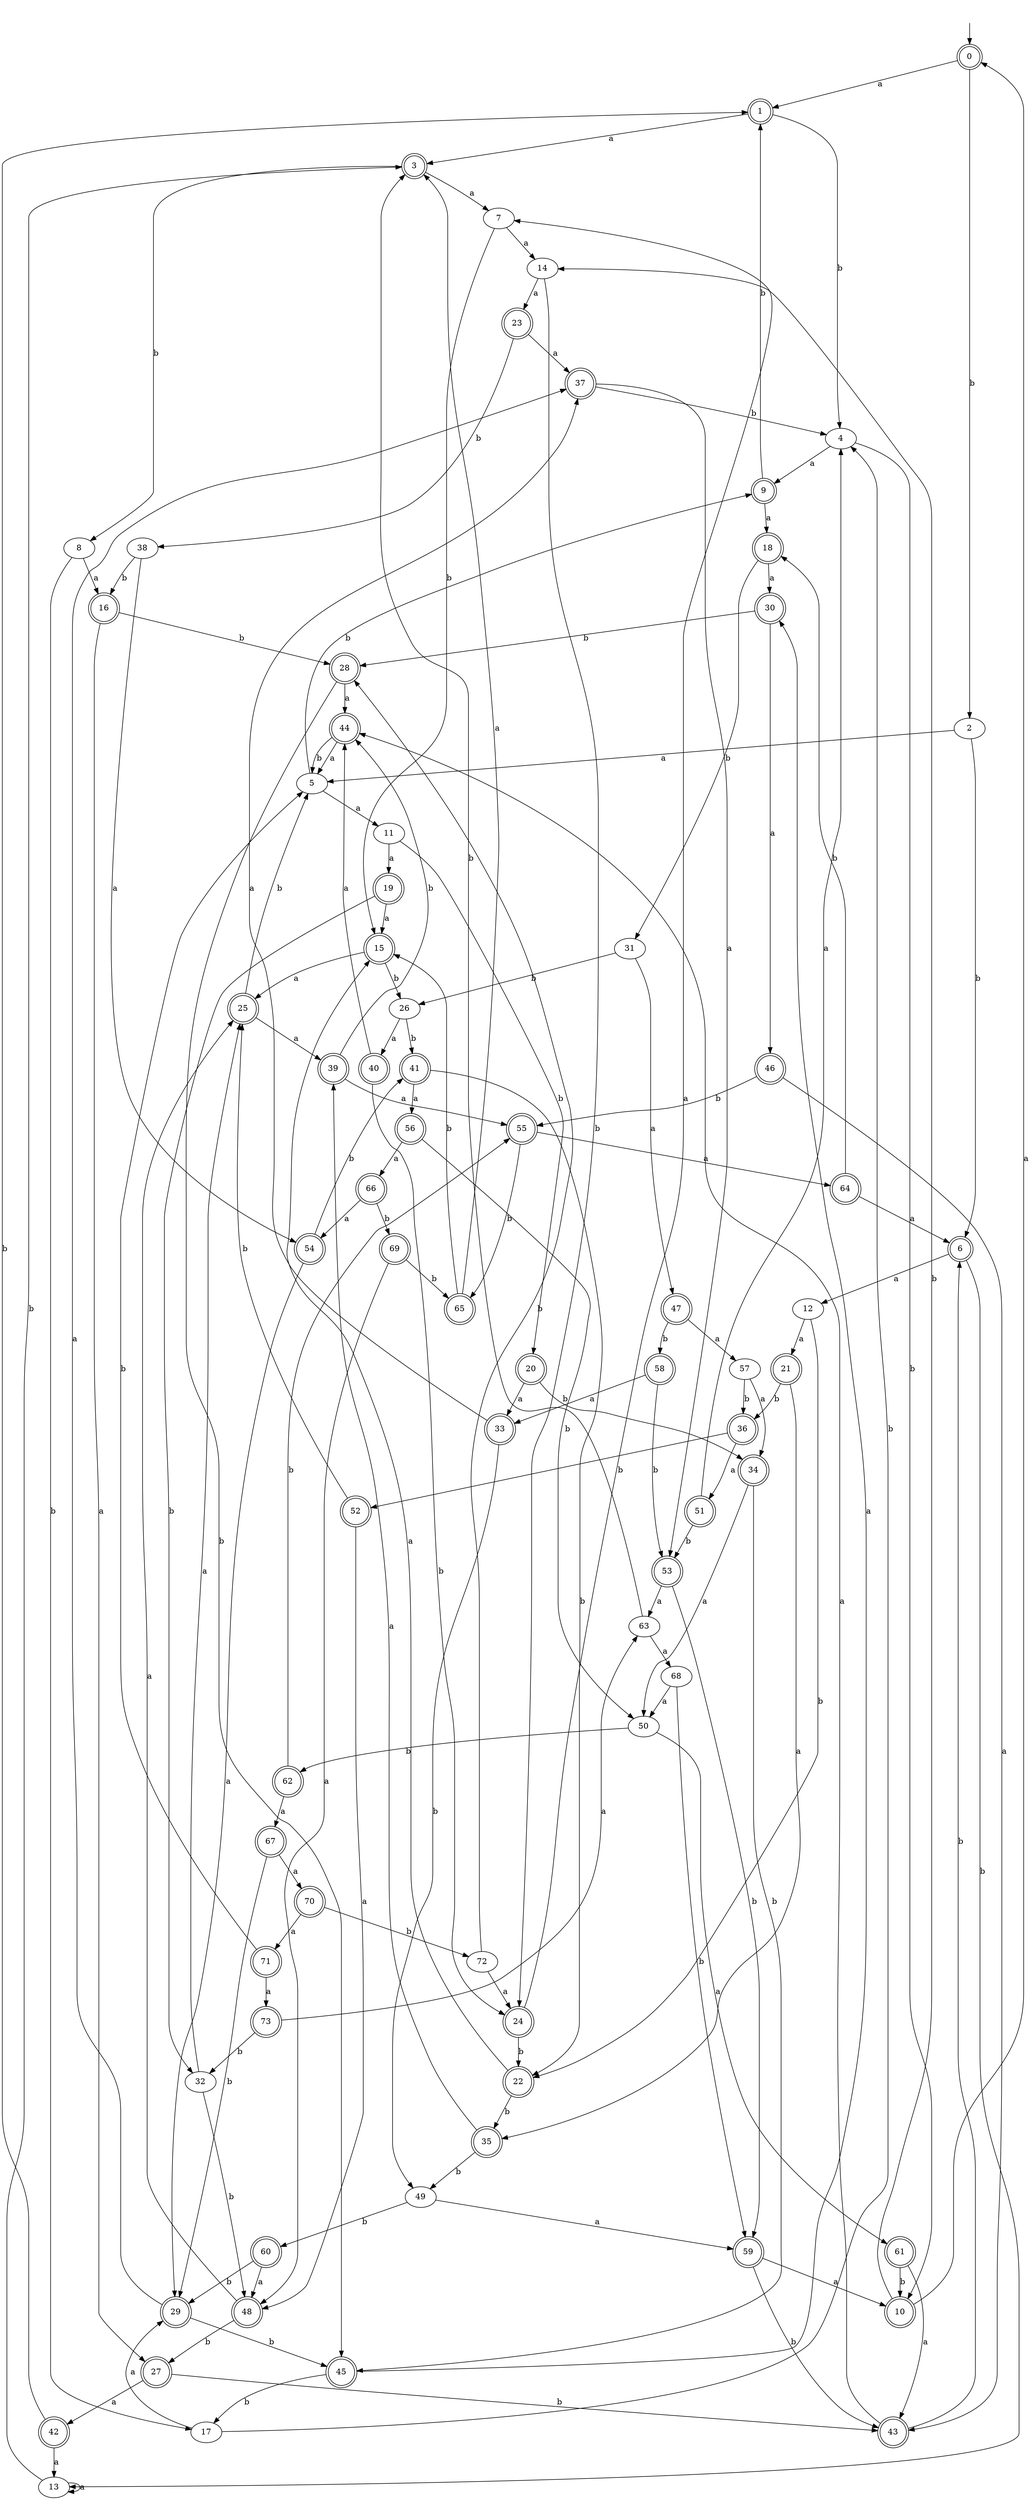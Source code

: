 digraph RandomDFA {
  __start0 [label="", shape=none];
  __start0 -> 0 [label=""];
  0 [shape=circle] [shape=doublecircle]
  0 -> 1 [label="a"]
  0 -> 2 [label="b"]
  1 [shape=doublecircle]
  1 -> 3 [label="a"]
  1 -> 4 [label="b"]
  2
  2 -> 5 [label="a"]
  2 -> 6 [label="b"]
  3 [shape=doublecircle]
  3 -> 7 [label="a"]
  3 -> 8 [label="b"]
  4
  4 -> 9 [label="a"]
  4 -> 10 [label="b"]
  5
  5 -> 11 [label="a"]
  5 -> 9 [label="b"]
  6 [shape=doublecircle]
  6 -> 12 [label="a"]
  6 -> 13 [label="b"]
  7
  7 -> 14 [label="a"]
  7 -> 15 [label="b"]
  8
  8 -> 16 [label="a"]
  8 -> 17 [label="b"]
  9 [shape=doublecircle]
  9 -> 18 [label="a"]
  9 -> 1 [label="b"]
  10 [shape=doublecircle]
  10 -> 0 [label="a"]
  10 -> 14 [label="b"]
  11
  11 -> 19 [label="a"]
  11 -> 20 [label="b"]
  12
  12 -> 21 [label="a"]
  12 -> 22 [label="b"]
  13
  13 -> 13 [label="a"]
  13 -> 3 [label="b"]
  14
  14 -> 23 [label="a"]
  14 -> 24 [label="b"]
  15 [shape=doublecircle]
  15 -> 25 [label="a"]
  15 -> 26 [label="b"]
  16 [shape=doublecircle]
  16 -> 27 [label="a"]
  16 -> 28 [label="b"]
  17
  17 -> 29 [label="a"]
  17 -> 4 [label="b"]
  18 [shape=doublecircle]
  18 -> 30 [label="a"]
  18 -> 31 [label="b"]
  19 [shape=doublecircle]
  19 -> 15 [label="a"]
  19 -> 32 [label="b"]
  20 [shape=doublecircle]
  20 -> 33 [label="a"]
  20 -> 34 [label="b"]
  21 [shape=doublecircle]
  21 -> 35 [label="a"]
  21 -> 36 [label="b"]
  22 [shape=doublecircle]
  22 -> 15 [label="a"]
  22 -> 35 [label="b"]
  23 [shape=doublecircle]
  23 -> 37 [label="a"]
  23 -> 38 [label="b"]
  24 [shape=doublecircle]
  24 -> 7 [label="a"]
  24 -> 22 [label="b"]
  25 [shape=doublecircle]
  25 -> 39 [label="a"]
  25 -> 5 [label="b"]
  26
  26 -> 40 [label="a"]
  26 -> 41 [label="b"]
  27 [shape=doublecircle]
  27 -> 42 [label="a"]
  27 -> 43 [label="b"]
  28 [shape=doublecircle]
  28 -> 44 [label="a"]
  28 -> 45 [label="b"]
  29 [shape=doublecircle]
  29 -> 37 [label="a"]
  29 -> 45 [label="b"]
  30 [shape=doublecircle]
  30 -> 46 [label="a"]
  30 -> 28 [label="b"]
  31
  31 -> 47 [label="a"]
  31 -> 26 [label="b"]
  32
  32 -> 25 [label="a"]
  32 -> 48 [label="b"]
  33 [shape=doublecircle]
  33 -> 37 [label="a"]
  33 -> 49 [label="b"]
  34 [shape=doublecircle]
  34 -> 50 [label="a"]
  34 -> 45 [label="b"]
  35 [shape=doublecircle]
  35 -> 39 [label="a"]
  35 -> 49 [label="b"]
  36 [shape=doublecircle]
  36 -> 51 [label="a"]
  36 -> 52 [label="b"]
  37 [shape=doublecircle]
  37 -> 53 [label="a"]
  37 -> 4 [label="b"]
  38
  38 -> 54 [label="a"]
  38 -> 16 [label="b"]
  39 [shape=doublecircle]
  39 -> 55 [label="a"]
  39 -> 44 [label="b"]
  40 [shape=doublecircle]
  40 -> 44 [label="a"]
  40 -> 24 [label="b"]
  41 [shape=doublecircle]
  41 -> 56 [label="a"]
  41 -> 22 [label="b"]
  42 [shape=doublecircle]
  42 -> 13 [label="a"]
  42 -> 1 [label="b"]
  43 [shape=doublecircle]
  43 -> 44 [label="a"]
  43 -> 6 [label="b"]
  44 [shape=doublecircle]
  44 -> 5 [label="a"]
  44 -> 5 [label="b"]
  45 [shape=doublecircle]
  45 -> 30 [label="a"]
  45 -> 17 [label="b"]
  46 [shape=doublecircle]
  46 -> 43 [label="a"]
  46 -> 55 [label="b"]
  47 [shape=doublecircle]
  47 -> 57 [label="a"]
  47 -> 58 [label="b"]
  48 [shape=doublecircle]
  48 -> 25 [label="a"]
  48 -> 27 [label="b"]
  49
  49 -> 59 [label="a"]
  49 -> 60 [label="b"]
  50
  50 -> 61 [label="a"]
  50 -> 62 [label="b"]
  51 [shape=doublecircle]
  51 -> 4 [label="a"]
  51 -> 53 [label="b"]
  52 [shape=doublecircle]
  52 -> 48 [label="a"]
  52 -> 25 [label="b"]
  53 [shape=doublecircle]
  53 -> 63 [label="a"]
  53 -> 59 [label="b"]
  54 [shape=doublecircle]
  54 -> 29 [label="a"]
  54 -> 41 [label="b"]
  55 [shape=doublecircle]
  55 -> 64 [label="a"]
  55 -> 65 [label="b"]
  56 [shape=doublecircle]
  56 -> 66 [label="a"]
  56 -> 50 [label="b"]
  57
  57 -> 34 [label="a"]
  57 -> 36 [label="b"]
  58 [shape=doublecircle]
  58 -> 33 [label="a"]
  58 -> 53 [label="b"]
  59 [shape=doublecircle]
  59 -> 10 [label="a"]
  59 -> 43 [label="b"]
  60 [shape=doublecircle]
  60 -> 48 [label="a"]
  60 -> 29 [label="b"]
  61 [shape=doublecircle]
  61 -> 43 [label="a"]
  61 -> 10 [label="b"]
  62 [shape=doublecircle]
  62 -> 67 [label="a"]
  62 -> 55 [label="b"]
  63
  63 -> 68 [label="a"]
  63 -> 3 [label="b"]
  64 [shape=doublecircle]
  64 -> 6 [label="a"]
  64 -> 18 [label="b"]
  65 [shape=doublecircle]
  65 -> 3 [label="a"]
  65 -> 15 [label="b"]
  66 [shape=doublecircle]
  66 -> 54 [label="a"]
  66 -> 69 [label="b"]
  67 [shape=doublecircle]
  67 -> 70 [label="a"]
  67 -> 29 [label="b"]
  68
  68 -> 50 [label="a"]
  68 -> 59 [label="b"]
  69 [shape=doublecircle]
  69 -> 48 [label="a"]
  69 -> 65 [label="b"]
  70 [shape=doublecircle]
  70 -> 71 [label="a"]
  70 -> 72 [label="b"]
  71 [shape=doublecircle]
  71 -> 73 [label="a"]
  71 -> 5 [label="b"]
  72
  72 -> 24 [label="a"]
  72 -> 28 [label="b"]
  73 [shape=doublecircle]
  73 -> 63 [label="a"]
  73 -> 32 [label="b"]
}
